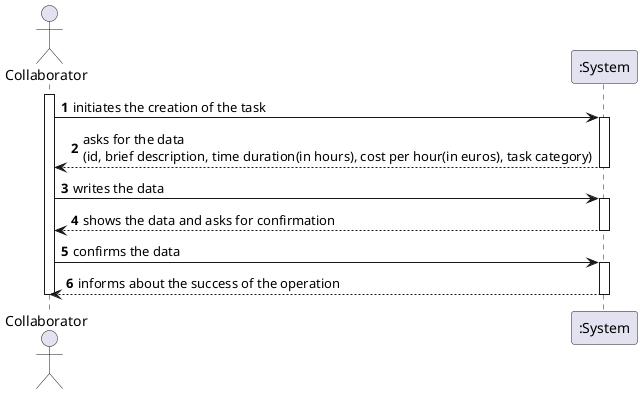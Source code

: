 @startuml
autonumber
actor "Collaborator" as COL
activate COL
COL -> ":System" : initiates the creation of the task
activate ":System"
":System" --> COL : asks for the data \n(id, brief description, time duration(in hours), cost per hour(in euros), task category)
deactivate ":System"

COL -> ":System" : writes the data
activate ":System"
":System" --> COL : shows the data and asks for confirmation
deactivate ":System"

COL -> ":System" : confirms the data
activate ":System"
":System" --> COL : informs about the success of the operation
deactivate ":System"

deactivate COL

@enduml
